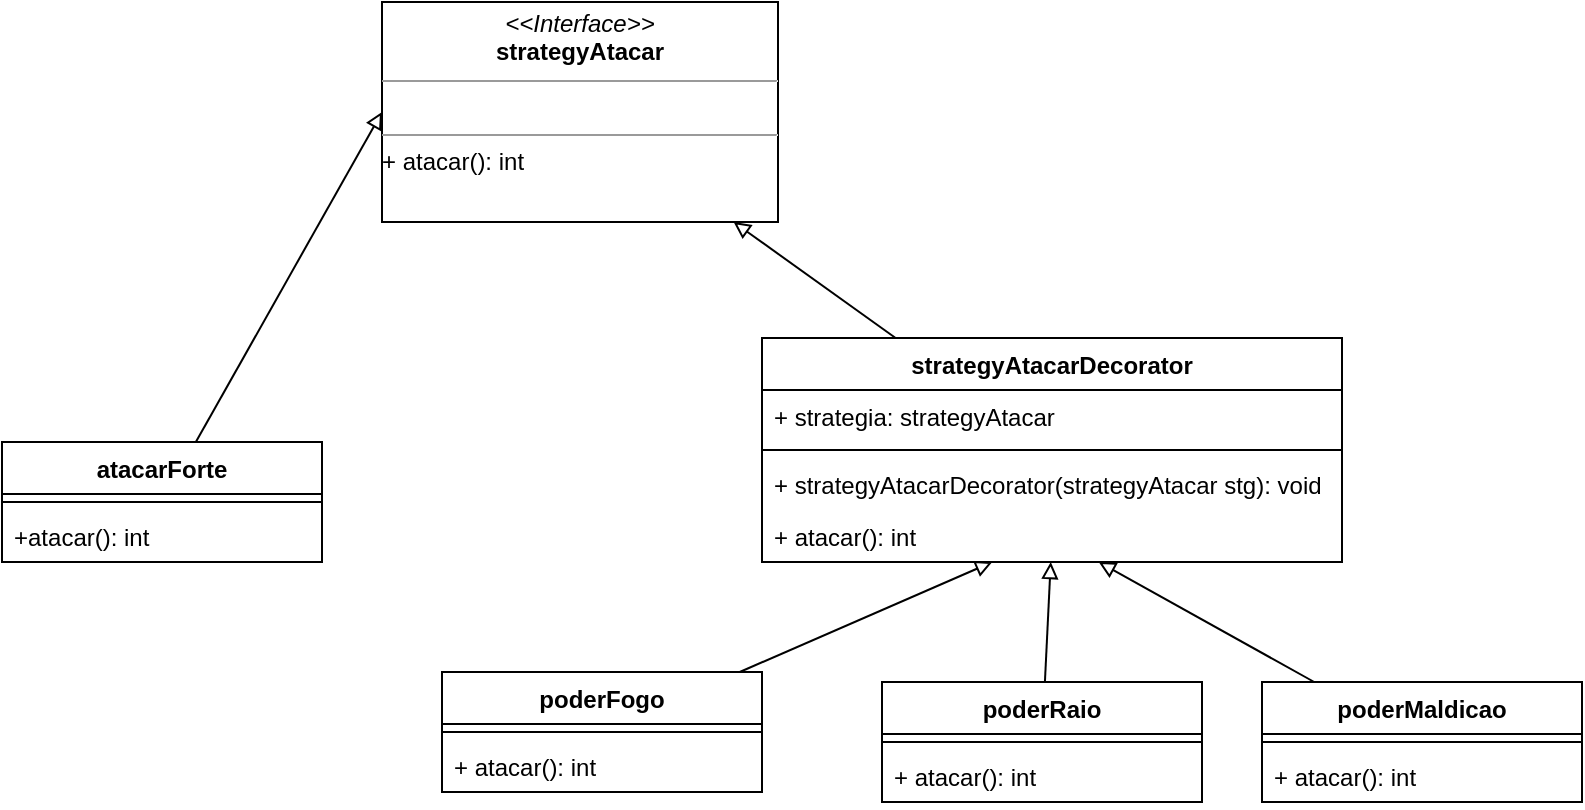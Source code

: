 <mxfile version="15.0.1" type="device"><diagram name="Page-1" id="9f46799a-70d6-7492-0946-bef42562c5a5"><mxGraphModel dx="1102" dy="632" grid="1" gridSize="10" guides="1" tooltips="1" connect="1" arrows="1" fold="1" page="1" pageScale="1" pageWidth="1100" pageHeight="850" background="none" math="0" shadow="0"><root><mxCell id="0"/><mxCell id="1" parent="0"/><mxCell id="8PuhoSg55aBKk8SHUmNP-3" value="&lt;p style=&quot;margin: 0px ; margin-top: 4px ; text-align: center&quot;&gt;&lt;i&gt;&amp;lt;&amp;lt;Interface&amp;gt;&amp;gt;&lt;/i&gt;&lt;br&gt;&lt;b&gt;strategyAtacar&lt;/b&gt;&lt;/p&gt;&lt;hr size=&quot;1&quot;&gt;&lt;br&gt;&lt;hr size=&quot;1&quot;&gt;+ atacar(): int" style="verticalAlign=top;align=left;overflow=fill;fontSize=12;fontFamily=Helvetica;html=1;noLabel=0;portConstraintRotation=0;snapToPoint=0;" vertex="1" parent="1"><mxGeometry x="340" y="90" width="198" height="110" as="geometry"/></mxCell><mxCell id="8PuhoSg55aBKk8SHUmNP-11" style="rounded=0;orthogonalLoop=1;jettySize=auto;html=1;entryX=0;entryY=0.5;entryDx=0;entryDy=0;endArrow=block;endFill=0;" edge="1" parent="1" source="8PuhoSg55aBKk8SHUmNP-7" target="8PuhoSg55aBKk8SHUmNP-3"><mxGeometry relative="1" as="geometry"/></mxCell><mxCell id="8PuhoSg55aBKk8SHUmNP-7" value="atacarForte" style="swimlane;fontStyle=1;align=center;verticalAlign=top;childLayout=stackLayout;horizontal=1;startSize=26;horizontalStack=0;resizeParent=1;resizeParentMax=0;resizeLast=0;collapsible=1;marginBottom=0;" vertex="1" parent="1"><mxGeometry x="150" y="310" width="160" height="60" as="geometry"/></mxCell><mxCell id="8PuhoSg55aBKk8SHUmNP-9" value="" style="line;strokeWidth=1;fillColor=none;align=left;verticalAlign=middle;spacingTop=-1;spacingLeft=3;spacingRight=3;rotatable=0;labelPosition=right;points=[];portConstraint=eastwest;" vertex="1" parent="8PuhoSg55aBKk8SHUmNP-7"><mxGeometry y="26" width="160" height="8" as="geometry"/></mxCell><mxCell id="8PuhoSg55aBKk8SHUmNP-10" value="+atacar(): int" style="text;strokeColor=none;fillColor=none;align=left;verticalAlign=top;spacingLeft=4;spacingRight=4;overflow=hidden;rotatable=0;points=[[0,0.5],[1,0.5]];portConstraint=eastwest;" vertex="1" parent="8PuhoSg55aBKk8SHUmNP-7"><mxGeometry y="34" width="160" height="26" as="geometry"/></mxCell><mxCell id="8PuhoSg55aBKk8SHUmNP-16" style="edgeStyle=none;rounded=0;orthogonalLoop=1;jettySize=auto;html=1;endArrow=block;endFill=0;" edge="1" parent="1" source="8PuhoSg55aBKk8SHUmNP-12" target="8PuhoSg55aBKk8SHUmNP-3"><mxGeometry relative="1" as="geometry"/></mxCell><mxCell id="8PuhoSg55aBKk8SHUmNP-12" value="strategyAtacarDecorator" style="swimlane;fontStyle=1;align=center;verticalAlign=top;childLayout=stackLayout;horizontal=1;startSize=26;horizontalStack=0;resizeParent=1;resizeParentMax=0;resizeLast=0;collapsible=1;marginBottom=0;" vertex="1" parent="1"><mxGeometry x="530" y="258" width="290" height="112" as="geometry"/></mxCell><mxCell id="8PuhoSg55aBKk8SHUmNP-13" value="+ strategia: strategyAtacar" style="text;strokeColor=none;fillColor=none;align=left;verticalAlign=top;spacingLeft=4;spacingRight=4;overflow=hidden;rotatable=0;points=[[0,0.5],[1,0.5]];portConstraint=eastwest;" vertex="1" parent="8PuhoSg55aBKk8SHUmNP-12"><mxGeometry y="26" width="290" height="26" as="geometry"/></mxCell><mxCell id="8PuhoSg55aBKk8SHUmNP-14" value="" style="line;strokeWidth=1;fillColor=none;align=left;verticalAlign=middle;spacingTop=-1;spacingLeft=3;spacingRight=3;rotatable=0;labelPosition=right;points=[];portConstraint=eastwest;" vertex="1" parent="8PuhoSg55aBKk8SHUmNP-12"><mxGeometry y="52" width="290" height="8" as="geometry"/></mxCell><mxCell id="8PuhoSg55aBKk8SHUmNP-22" value="+ strategyAtacarDecorator(strategyAtacar stg): void" style="text;strokeColor=none;fillColor=none;align=left;verticalAlign=top;spacingLeft=4;spacingRight=4;overflow=hidden;rotatable=0;points=[[0,0.5],[1,0.5]];portConstraint=eastwest;html=1;rounded=0;shadow=0;sketch=0;glass=0;" vertex="1" parent="8PuhoSg55aBKk8SHUmNP-12"><mxGeometry y="60" width="290" height="26" as="geometry"/></mxCell><mxCell id="8PuhoSg55aBKk8SHUmNP-15" value="+ atacar(): int" style="text;strokeColor=none;fillColor=none;align=left;verticalAlign=top;spacingLeft=4;spacingRight=4;overflow=hidden;rotatable=0;points=[[0,0.5],[1,0.5]];portConstraint=eastwest;html=1;rounded=0;shadow=0;sketch=0;glass=0;" vertex="1" parent="8PuhoSg55aBKk8SHUmNP-12"><mxGeometry y="86" width="290" height="26" as="geometry"/></mxCell><mxCell id="8PuhoSg55aBKk8SHUmNP-21" style="edgeStyle=none;rounded=0;orthogonalLoop=1;jettySize=auto;html=1;endArrow=block;endFill=0;" edge="1" parent="1" source="8PuhoSg55aBKk8SHUmNP-17" target="8PuhoSg55aBKk8SHUmNP-15"><mxGeometry relative="1" as="geometry"/></mxCell><mxCell id="8PuhoSg55aBKk8SHUmNP-17" value="poderFogo" style="swimlane;fontStyle=1;align=center;verticalAlign=top;childLayout=stackLayout;horizontal=1;startSize=26;horizontalStack=0;resizeParent=1;resizeParentMax=0;resizeLast=0;collapsible=1;marginBottom=0;" vertex="1" parent="1"><mxGeometry x="370" y="425" width="160" height="60" as="geometry"/></mxCell><mxCell id="8PuhoSg55aBKk8SHUmNP-19" value="" style="line;strokeWidth=1;fillColor=none;align=left;verticalAlign=middle;spacingTop=-1;spacingLeft=3;spacingRight=3;rotatable=0;labelPosition=right;points=[];portConstraint=eastwest;" vertex="1" parent="8PuhoSg55aBKk8SHUmNP-17"><mxGeometry y="26" width="160" height="8" as="geometry"/></mxCell><mxCell id="8PuhoSg55aBKk8SHUmNP-20" value="+ atacar(): int" style="text;strokeColor=none;fillColor=none;align=left;verticalAlign=top;spacingLeft=4;spacingRight=4;overflow=hidden;rotatable=0;points=[[0,0.5],[1,0.5]];portConstraint=eastwest;" vertex="1" parent="8PuhoSg55aBKk8SHUmNP-17"><mxGeometry y="34" width="160" height="26" as="geometry"/></mxCell><mxCell id="8PuhoSg55aBKk8SHUmNP-26" style="edgeStyle=none;rounded=0;orthogonalLoop=1;jettySize=auto;html=1;endArrow=block;endFill=0;" edge="1" parent="1" source="8PuhoSg55aBKk8SHUmNP-23" target="8PuhoSg55aBKk8SHUmNP-15"><mxGeometry relative="1" as="geometry"/></mxCell><mxCell id="8PuhoSg55aBKk8SHUmNP-23" value="poderRaio" style="swimlane;fontStyle=1;align=center;verticalAlign=top;childLayout=stackLayout;horizontal=1;startSize=26;horizontalStack=0;resizeParent=1;resizeParentMax=0;resizeLast=0;collapsible=1;marginBottom=0;" vertex="1" parent="1"><mxGeometry x="590" y="430" width="160" height="60" as="geometry"/></mxCell><mxCell id="8PuhoSg55aBKk8SHUmNP-24" value="" style="line;strokeWidth=1;fillColor=none;align=left;verticalAlign=middle;spacingTop=-1;spacingLeft=3;spacingRight=3;rotatable=0;labelPosition=right;points=[];portConstraint=eastwest;" vertex="1" parent="8PuhoSg55aBKk8SHUmNP-23"><mxGeometry y="26" width="160" height="8" as="geometry"/></mxCell><mxCell id="8PuhoSg55aBKk8SHUmNP-25" value="+ atacar(): int" style="text;strokeColor=none;fillColor=none;align=left;verticalAlign=top;spacingLeft=4;spacingRight=4;overflow=hidden;rotatable=0;points=[[0,0.5],[1,0.5]];portConstraint=eastwest;" vertex="1" parent="8PuhoSg55aBKk8SHUmNP-23"><mxGeometry y="34" width="160" height="26" as="geometry"/></mxCell><mxCell id="8PuhoSg55aBKk8SHUmNP-30" style="edgeStyle=none;rounded=0;orthogonalLoop=1;jettySize=auto;html=1;endArrow=block;endFill=0;" edge="1" parent="1" source="8PuhoSg55aBKk8SHUmNP-27" target="8PuhoSg55aBKk8SHUmNP-15"><mxGeometry relative="1" as="geometry"/></mxCell><mxCell id="8PuhoSg55aBKk8SHUmNP-27" value="poderMaldicao" style="swimlane;fontStyle=1;align=center;verticalAlign=top;childLayout=stackLayout;horizontal=1;startSize=26;horizontalStack=0;resizeParent=1;resizeParentMax=0;resizeLast=0;collapsible=1;marginBottom=0;" vertex="1" parent="1"><mxGeometry x="780" y="430" width="160" height="60" as="geometry"/></mxCell><mxCell id="8PuhoSg55aBKk8SHUmNP-28" value="" style="line;strokeWidth=1;fillColor=none;align=left;verticalAlign=middle;spacingTop=-1;spacingLeft=3;spacingRight=3;rotatable=0;labelPosition=right;points=[];portConstraint=eastwest;" vertex="1" parent="8PuhoSg55aBKk8SHUmNP-27"><mxGeometry y="26" width="160" height="8" as="geometry"/></mxCell><mxCell id="8PuhoSg55aBKk8SHUmNP-29" value="+ atacar(): int" style="text;strokeColor=none;fillColor=none;align=left;verticalAlign=top;spacingLeft=4;spacingRight=4;overflow=hidden;rotatable=0;points=[[0,0.5],[1,0.5]];portConstraint=eastwest;" vertex="1" parent="8PuhoSg55aBKk8SHUmNP-27"><mxGeometry y="34" width="160" height="26" as="geometry"/></mxCell></root></mxGraphModel></diagram></mxfile>